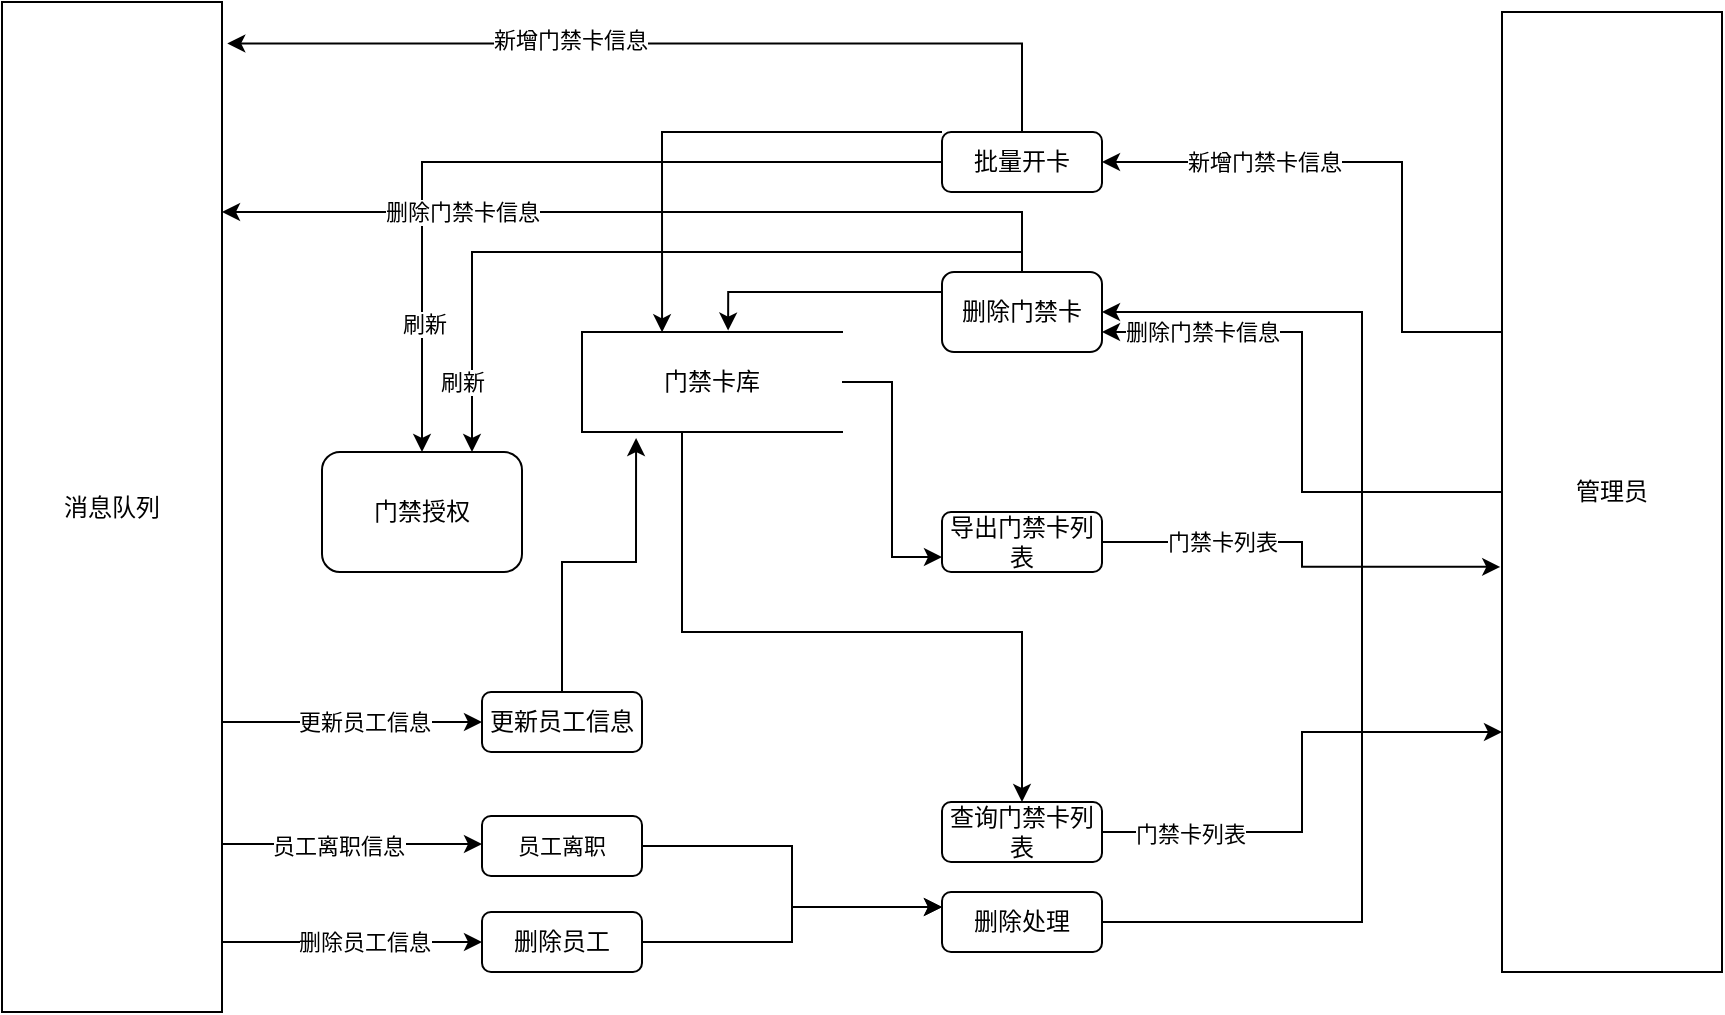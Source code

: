 <mxfile version="24.6.4" type="github">
  <diagram id="C5RBs43oDa-KdzZeNtuy" name="Page-1">
    <mxGraphModel dx="1242" dy="819" grid="1" gridSize="10" guides="1" tooltips="1" connect="1" arrows="1" fold="1" page="1" pageScale="1" pageWidth="1654" pageHeight="2336" math="0" shadow="0">
      <root>
        <mxCell id="WIyWlLk6GJQsqaUBKTNV-0" />
        <mxCell id="WIyWlLk6GJQsqaUBKTNV-1" parent="WIyWlLk6GJQsqaUBKTNV-0" />
        <mxCell id="uYdnHk__F4jMHx15urfL-38" style="edgeStyle=orthogonalEdgeStyle;rounded=0;orthogonalLoop=1;jettySize=auto;html=1;entryX=0;entryY=0.5;entryDx=0;entryDy=0;" parent="WIyWlLk6GJQsqaUBKTNV-1" source="uYdnHk__F4jMHx15urfL-3" target="uYdnHk__F4jMHx15urfL-34" edge="1">
          <mxGeometry relative="1" as="geometry">
            <Array as="points">
              <mxPoint x="190" y="515" />
              <mxPoint x="190" y="515" />
            </Array>
          </mxGeometry>
        </mxCell>
        <mxCell id="uYdnHk__F4jMHx15urfL-40" value="更新员工信息" style="edgeLabel;html=1;align=center;verticalAlign=middle;resizable=0;points=[];" parent="uYdnHk__F4jMHx15urfL-38" vertex="1" connectable="0">
          <mxGeometry x="-0.142" y="-2" relative="1" as="geometry">
            <mxPoint x="15" y="-2" as="offset" />
          </mxGeometry>
        </mxCell>
        <mxCell id="uYdnHk__F4jMHx15urfL-39" style="edgeStyle=orthogonalEdgeStyle;rounded=0;orthogonalLoop=1;jettySize=auto;html=1;entryX=0;entryY=0.5;entryDx=0;entryDy=0;" parent="WIyWlLk6GJQsqaUBKTNV-1" source="uYdnHk__F4jMHx15urfL-3" target="uYdnHk__F4jMHx15urfL-35" edge="1">
          <mxGeometry relative="1" as="geometry">
            <Array as="points">
              <mxPoint x="200" y="625" />
              <mxPoint x="200" y="625" />
            </Array>
          </mxGeometry>
        </mxCell>
        <mxCell id="uYdnHk__F4jMHx15urfL-41" value="删除员工信息" style="edgeLabel;html=1;align=center;verticalAlign=middle;resizable=0;points=[];" parent="uYdnHk__F4jMHx15urfL-39" vertex="1" connectable="0">
          <mxGeometry x="-0.211" relative="1" as="geometry">
            <mxPoint x="19" as="offset" />
          </mxGeometry>
        </mxCell>
        <mxCell id="l-zE2uATleMejMU8aGmf-2" style="edgeStyle=orthogonalEdgeStyle;rounded=0;orthogonalLoop=1;jettySize=auto;html=1;" parent="WIyWlLk6GJQsqaUBKTNV-1" edge="1">
          <mxGeometry relative="1" as="geometry">
            <mxPoint x="160" y="576" as="sourcePoint" />
            <mxPoint x="290" y="576" as="targetPoint" />
            <Array as="points">
              <mxPoint x="180" y="576" />
              <mxPoint x="180" y="576" />
            </Array>
          </mxGeometry>
        </mxCell>
        <mxCell id="hi_jlIFNOk76v_s6aIho-0" value="员工离职信息" style="edgeLabel;html=1;align=center;verticalAlign=middle;resizable=0;points=[];" parent="l-zE2uATleMejMU8aGmf-2" vertex="1" connectable="0">
          <mxGeometry x="-0.111" y="-1" relative="1" as="geometry">
            <mxPoint as="offset" />
          </mxGeometry>
        </mxCell>
        <mxCell id="uYdnHk__F4jMHx15urfL-3" value="消息队列" style="rounded=0;whiteSpace=wrap;html=1;" parent="WIyWlLk6GJQsqaUBKTNV-1" vertex="1">
          <mxGeometry x="50" y="155" width="110" height="505" as="geometry" />
        </mxCell>
        <mxCell id="uYdnHk__F4jMHx15urfL-22" style="edgeStyle=orthogonalEdgeStyle;rounded=0;orthogonalLoop=1;jettySize=auto;html=1;entryX=1;entryY=0.5;entryDx=0;entryDy=0;" parent="WIyWlLk6GJQsqaUBKTNV-1" source="uYdnHk__F4jMHx15urfL-4" target="uYdnHk__F4jMHx15urfL-5" edge="1">
          <mxGeometry relative="1" as="geometry">
            <Array as="points">
              <mxPoint x="750" y="320" />
              <mxPoint x="750" y="235" />
            </Array>
          </mxGeometry>
        </mxCell>
        <mxCell id="uYdnHk__F4jMHx15urfL-24" value="新增门禁卡信息" style="edgeLabel;html=1;align=center;verticalAlign=middle;resizable=0;points=[];" parent="uYdnHk__F4jMHx15urfL-22" vertex="1" connectable="0">
          <mxGeometry x="0.554" y="1" relative="1" as="geometry">
            <mxPoint x="17" y="-1" as="offset" />
          </mxGeometry>
        </mxCell>
        <mxCell id="uYdnHk__F4jMHx15urfL-23" style="edgeStyle=orthogonalEdgeStyle;rounded=0;orthogonalLoop=1;jettySize=auto;html=1;entryX=1;entryY=0.75;entryDx=0;entryDy=0;" parent="WIyWlLk6GJQsqaUBKTNV-1" source="uYdnHk__F4jMHx15urfL-4" target="uYdnHk__F4jMHx15urfL-9" edge="1">
          <mxGeometry relative="1" as="geometry" />
        </mxCell>
        <mxCell id="uYdnHk__F4jMHx15urfL-25" value="删除门禁卡信息" style="edgeLabel;html=1;align=center;verticalAlign=middle;resizable=0;points=[];" parent="uYdnHk__F4jMHx15urfL-23" vertex="1" connectable="0">
          <mxGeometry x="0.51" y="2" relative="1" as="geometry">
            <mxPoint x="-19" y="-2" as="offset" />
          </mxGeometry>
        </mxCell>
        <mxCell id="uYdnHk__F4jMHx15urfL-4" value="管理员" style="rounded=0;whiteSpace=wrap;html=1;" parent="WIyWlLk6GJQsqaUBKTNV-1" vertex="1">
          <mxGeometry x="800" y="160" width="110" height="480" as="geometry" />
        </mxCell>
        <mxCell id="tI9UFGd3mfNGrOoPTEPE-1" style="edgeStyle=orthogonalEdgeStyle;rounded=0;orthogonalLoop=1;jettySize=auto;html=1;" parent="WIyWlLk6GJQsqaUBKTNV-1" source="uYdnHk__F4jMHx15urfL-5" target="tI9UFGd3mfNGrOoPTEPE-0" edge="1">
          <mxGeometry relative="1" as="geometry" />
        </mxCell>
        <mxCell id="tI9UFGd3mfNGrOoPTEPE-3" value="刷新" style="edgeLabel;html=1;align=center;verticalAlign=middle;resizable=0;points=[];" parent="tI9UFGd3mfNGrOoPTEPE-1" vertex="1" connectable="0">
          <mxGeometry x="0.684" y="1" relative="1" as="geometry">
            <mxPoint as="offset" />
          </mxGeometry>
        </mxCell>
        <mxCell id="uYdnHk__F4jMHx15urfL-5" value="批量开卡" style="rounded=1;whiteSpace=wrap;html=1;" parent="WIyWlLk6GJQsqaUBKTNV-1" vertex="1">
          <mxGeometry x="520" y="220" width="80" height="30" as="geometry" />
        </mxCell>
        <mxCell id="uYdnHk__F4jMHx15urfL-7" value="导出门禁卡列表" style="rounded=1;whiteSpace=wrap;html=1;" parent="WIyWlLk6GJQsqaUBKTNV-1" vertex="1">
          <mxGeometry x="520" y="410" width="80" height="30" as="geometry" />
        </mxCell>
        <mxCell id="uYdnHk__F4jMHx15urfL-31" value="" style="edgeStyle=orthogonalEdgeStyle;rounded=0;orthogonalLoop=1;jettySize=auto;html=1;" parent="WIyWlLk6GJQsqaUBKTNV-1" source="uYdnHk__F4jMHx15urfL-9" target="uYdnHk__F4jMHx15urfL-3" edge="1">
          <mxGeometry relative="1" as="geometry">
            <mxPoint x="230" y="250" as="targetPoint" />
            <Array as="points">
              <mxPoint x="560" y="260" />
            </Array>
          </mxGeometry>
        </mxCell>
        <mxCell id="uYdnHk__F4jMHx15urfL-33" value="删除门禁卡信息" style="edgeLabel;html=1;align=center;verticalAlign=middle;resizable=0;points=[];" parent="uYdnHk__F4jMHx15urfL-31" vertex="1" connectable="0">
          <mxGeometry x="0.592" y="-3" relative="1" as="geometry">
            <mxPoint x="32" y="3" as="offset" />
          </mxGeometry>
        </mxCell>
        <mxCell id="tI9UFGd3mfNGrOoPTEPE-2" style="edgeStyle=orthogonalEdgeStyle;rounded=0;orthogonalLoop=1;jettySize=auto;html=1;entryX=0.75;entryY=0;entryDx=0;entryDy=0;" parent="WIyWlLk6GJQsqaUBKTNV-1" source="uYdnHk__F4jMHx15urfL-9" target="tI9UFGd3mfNGrOoPTEPE-0" edge="1">
          <mxGeometry relative="1" as="geometry">
            <Array as="points">
              <mxPoint x="560" y="280" />
              <mxPoint x="285" y="280" />
            </Array>
          </mxGeometry>
        </mxCell>
        <mxCell id="tI9UFGd3mfNGrOoPTEPE-4" value="刷新" style="edgeLabel;html=1;align=center;verticalAlign=middle;resizable=0;points=[];" parent="tI9UFGd3mfNGrOoPTEPE-2" vertex="1" connectable="0">
          <mxGeometry x="0.662" y="-1" relative="1" as="geometry">
            <mxPoint x="-4" y="30" as="offset" />
          </mxGeometry>
        </mxCell>
        <mxCell id="uYdnHk__F4jMHx15urfL-9" value="删除门禁卡" style="rounded=1;whiteSpace=wrap;html=1;" parent="WIyWlLk6GJQsqaUBKTNV-1" vertex="1">
          <mxGeometry x="520" y="290" width="80" height="40" as="geometry" />
        </mxCell>
        <mxCell id="uYdnHk__F4jMHx15urfL-16" style="edgeStyle=orthogonalEdgeStyle;rounded=0;orthogonalLoop=1;jettySize=auto;html=1;entryX=0;entryY=0.75;entryDx=0;entryDy=0;" parent="WIyWlLk6GJQsqaUBKTNV-1" source="uYdnHk__F4jMHx15urfL-10" target="uYdnHk__F4jMHx15urfL-4" edge="1">
          <mxGeometry relative="1" as="geometry" />
        </mxCell>
        <mxCell id="uYdnHk__F4jMHx15urfL-28" value="门禁卡列表" style="edgeLabel;html=1;align=center;verticalAlign=middle;resizable=0;points=[];" parent="uYdnHk__F4jMHx15urfL-16" vertex="1" connectable="0">
          <mxGeometry x="-0.654" y="-1" relative="1" as="geometry">
            <mxPoint as="offset" />
          </mxGeometry>
        </mxCell>
        <mxCell id="uYdnHk__F4jMHx15urfL-10" value="查询门禁卡列表" style="rounded=1;whiteSpace=wrap;html=1;" parent="WIyWlLk6GJQsqaUBKTNV-1" vertex="1">
          <mxGeometry x="520" y="555" width="80" height="30" as="geometry" />
        </mxCell>
        <mxCell id="uYdnHk__F4jMHx15urfL-12" style="edgeStyle=orthogonalEdgeStyle;rounded=0;orthogonalLoop=1;jettySize=auto;html=1;" parent="WIyWlLk6GJQsqaUBKTNV-1" source="uYdnHk__F4jMHx15urfL-11" target="uYdnHk__F4jMHx15urfL-10" edge="1">
          <mxGeometry relative="1" as="geometry">
            <Array as="points">
              <mxPoint x="390" y="470" />
            </Array>
          </mxGeometry>
        </mxCell>
        <mxCell id="uYdnHk__F4jMHx15urfL-14" style="edgeStyle=orthogonalEdgeStyle;rounded=0;orthogonalLoop=1;jettySize=auto;html=1;entryX=0;entryY=0.75;entryDx=0;entryDy=0;" parent="WIyWlLk6GJQsqaUBKTNV-1" source="uYdnHk__F4jMHx15urfL-11" target="uYdnHk__F4jMHx15urfL-7" edge="1">
          <mxGeometry relative="1" as="geometry" />
        </mxCell>
        <mxCell id="uYdnHk__F4jMHx15urfL-11" value="门禁卡库" style="shape=partialRectangle;whiteSpace=wrap;html=1;bottom=1;right=1;left=1;top=0;fillColor=none;routingCenterX=-0.5;direction=south;" parent="WIyWlLk6GJQsqaUBKTNV-1" vertex="1">
          <mxGeometry x="340" y="320" width="130" height="50" as="geometry" />
        </mxCell>
        <mxCell id="uYdnHk__F4jMHx15urfL-15" style="edgeStyle=orthogonalEdgeStyle;rounded=0;orthogonalLoop=1;jettySize=auto;html=1;entryX=-0.008;entryY=0.578;entryDx=0;entryDy=0;entryPerimeter=0;" parent="WIyWlLk6GJQsqaUBKTNV-1" source="uYdnHk__F4jMHx15urfL-7" target="uYdnHk__F4jMHx15urfL-4" edge="1">
          <mxGeometry relative="1" as="geometry" />
        </mxCell>
        <mxCell id="uYdnHk__F4jMHx15urfL-26" value="门禁卡列表" style="edgeLabel;html=1;align=center;verticalAlign=middle;resizable=0;points=[];" parent="uYdnHk__F4jMHx15urfL-15" vertex="1" connectable="0">
          <mxGeometry x="-0.435" relative="1" as="geometry">
            <mxPoint as="offset" />
          </mxGeometry>
        </mxCell>
        <mxCell id="uYdnHk__F4jMHx15urfL-17" style="edgeStyle=orthogonalEdgeStyle;rounded=0;orthogonalLoop=1;jettySize=auto;html=1;entryX=-0.014;entryY=0.438;entryDx=0;entryDy=0;entryPerimeter=0;" parent="WIyWlLk6GJQsqaUBKTNV-1" source="uYdnHk__F4jMHx15urfL-9" target="uYdnHk__F4jMHx15urfL-11" edge="1">
          <mxGeometry relative="1" as="geometry">
            <Array as="points">
              <mxPoint x="413" y="300" />
            </Array>
          </mxGeometry>
        </mxCell>
        <mxCell id="uYdnHk__F4jMHx15urfL-21" style="edgeStyle=orthogonalEdgeStyle;rounded=0;orthogonalLoop=1;jettySize=auto;html=1;entryX=0.003;entryY=0.692;entryDx=0;entryDy=0;entryPerimeter=0;" parent="WIyWlLk6GJQsqaUBKTNV-1" source="uYdnHk__F4jMHx15urfL-5" target="uYdnHk__F4jMHx15urfL-11" edge="1">
          <mxGeometry relative="1" as="geometry">
            <Array as="points">
              <mxPoint x="380" y="220" />
            </Array>
          </mxGeometry>
        </mxCell>
        <mxCell id="tI9UFGd3mfNGrOoPTEPE-6" style="edgeStyle=orthogonalEdgeStyle;rounded=0;orthogonalLoop=1;jettySize=auto;html=1;entryX=1.06;entryY=0.792;entryDx=0;entryDy=0;entryPerimeter=0;" parent="WIyWlLk6GJQsqaUBKTNV-1" source="uYdnHk__F4jMHx15urfL-34" target="uYdnHk__F4jMHx15urfL-11" edge="1">
          <mxGeometry relative="1" as="geometry">
            <mxPoint x="330" y="350" as="targetPoint" />
          </mxGeometry>
        </mxCell>
        <mxCell id="uYdnHk__F4jMHx15urfL-34" value="更新员工信息" style="rounded=1;whiteSpace=wrap;html=1;" parent="WIyWlLk6GJQsqaUBKTNV-1" vertex="1">
          <mxGeometry x="290" y="500" width="80" height="30" as="geometry" />
        </mxCell>
        <mxCell id="tI9UFGd3mfNGrOoPTEPE-9" style="edgeStyle=orthogonalEdgeStyle;rounded=0;orthogonalLoop=1;jettySize=auto;html=1;entryX=0;entryY=0.25;entryDx=0;entryDy=0;" parent="WIyWlLk6GJQsqaUBKTNV-1" source="uYdnHk__F4jMHx15urfL-35" target="tI9UFGd3mfNGrOoPTEPE-7" edge="1">
          <mxGeometry relative="1" as="geometry" />
        </mxCell>
        <mxCell id="uYdnHk__F4jMHx15urfL-35" value="删除员工" style="rounded=1;whiteSpace=wrap;html=1;" parent="WIyWlLk6GJQsqaUBKTNV-1" vertex="1">
          <mxGeometry x="290" y="610" width="80" height="30" as="geometry" />
        </mxCell>
        <mxCell id="uYdnHk__F4jMHx15urfL-36" style="edgeStyle=orthogonalEdgeStyle;rounded=0;orthogonalLoop=1;jettySize=auto;html=1;entryX=1.024;entryY=0.041;entryDx=0;entryDy=0;entryPerimeter=0;" parent="WIyWlLk6GJQsqaUBKTNV-1" source="uYdnHk__F4jMHx15urfL-5" target="uYdnHk__F4jMHx15urfL-3" edge="1">
          <mxGeometry relative="1" as="geometry">
            <Array as="points">
              <mxPoint x="560" y="176" />
            </Array>
          </mxGeometry>
        </mxCell>
        <mxCell id="uYdnHk__F4jMHx15urfL-37" value="新增门禁卡信息" style="edgeLabel;html=1;align=center;verticalAlign=middle;resizable=0;points=[];" parent="uYdnHk__F4jMHx15urfL-36" vertex="1" connectable="0">
          <mxGeometry x="0.228" y="-2" relative="1" as="geometry">
            <mxPoint as="offset" />
          </mxGeometry>
        </mxCell>
        <mxCell id="tI9UFGd3mfNGrOoPTEPE-8" style="edgeStyle=orthogonalEdgeStyle;rounded=0;orthogonalLoop=1;jettySize=auto;html=1;entryX=0;entryY=0.25;entryDx=0;entryDy=0;" parent="WIyWlLk6GJQsqaUBKTNV-1" source="l-zE2uATleMejMU8aGmf-1" target="tI9UFGd3mfNGrOoPTEPE-7" edge="1">
          <mxGeometry relative="1" as="geometry">
            <mxPoint x="420" y="580" as="targetPoint" />
          </mxGeometry>
        </mxCell>
        <mxCell id="l-zE2uATleMejMU8aGmf-1" value="&lt;span style=&quot;font-size: 11px; text-wrap: nowrap; background-color: rgb(255, 255, 255);&quot;&gt;员工离职&lt;/span&gt;" style="rounded=1;whiteSpace=wrap;html=1;" parent="WIyWlLk6GJQsqaUBKTNV-1" vertex="1">
          <mxGeometry x="290" y="562" width="80" height="30" as="geometry" />
        </mxCell>
        <mxCell id="tI9UFGd3mfNGrOoPTEPE-0" value="门禁授权" style="rounded=1;whiteSpace=wrap;html=1;" parent="WIyWlLk6GJQsqaUBKTNV-1" vertex="1">
          <mxGeometry x="210" y="380" width="100" height="60" as="geometry" />
        </mxCell>
        <mxCell id="tI9UFGd3mfNGrOoPTEPE-10" style="edgeStyle=orthogonalEdgeStyle;rounded=0;orthogonalLoop=1;jettySize=auto;html=1;entryX=1;entryY=0.5;entryDx=0;entryDy=0;" parent="WIyWlLk6GJQsqaUBKTNV-1" source="tI9UFGd3mfNGrOoPTEPE-7" target="uYdnHk__F4jMHx15urfL-9" edge="1">
          <mxGeometry relative="1" as="geometry">
            <Array as="points">
              <mxPoint x="730" y="615" />
              <mxPoint x="730" y="310" />
            </Array>
          </mxGeometry>
        </mxCell>
        <mxCell id="tI9UFGd3mfNGrOoPTEPE-7" value="删除处理" style="rounded=1;whiteSpace=wrap;html=1;" parent="WIyWlLk6GJQsqaUBKTNV-1" vertex="1">
          <mxGeometry x="520" y="600" width="80" height="30" as="geometry" />
        </mxCell>
      </root>
    </mxGraphModel>
  </diagram>
</mxfile>
